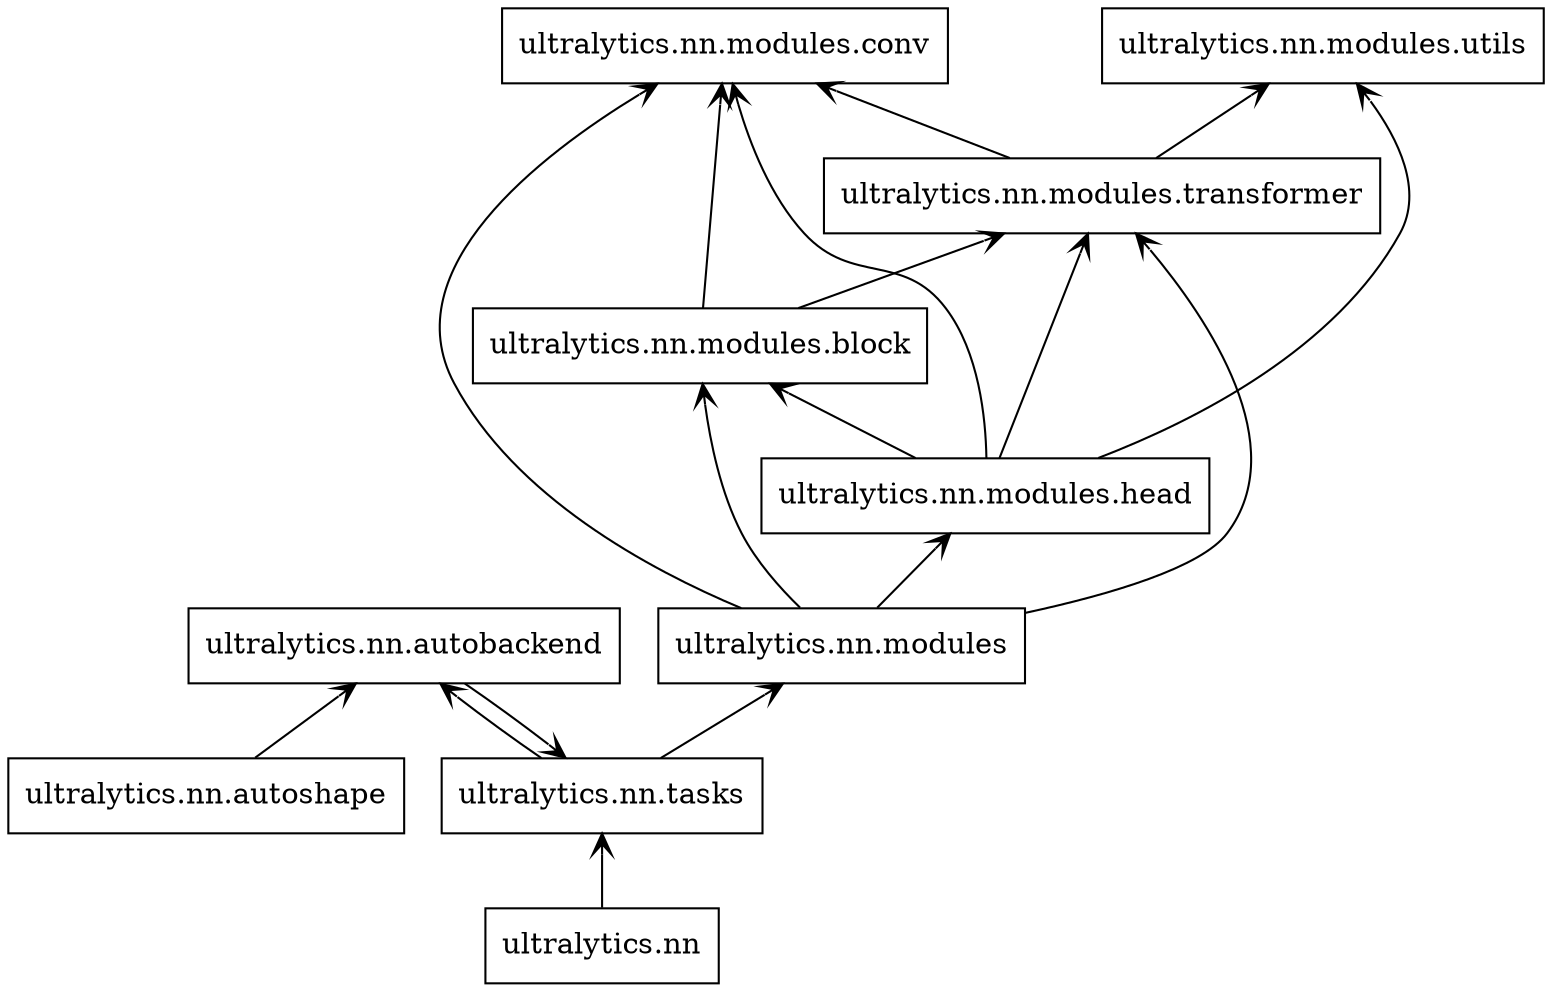 digraph "packages" {
rankdir=BT
charset="utf-8"
"ultralytics.nn" [color="black", label="ultralytics.nn", shape="box", style="solid"];
"ultralytics.nn.autobackend" [color="black", label="ultralytics.nn.autobackend", shape="box", style="solid"];
"ultralytics.nn.autoshape" [color="black", label="ultralytics.nn.autoshape", shape="box", style="solid"];
"ultralytics.nn.modules" [color="black", label="ultralytics.nn.modules", shape="box", style="solid"];
"ultralytics.nn.modules.block" [color="black", label="ultralytics.nn.modules.block", shape="box", style="solid"];
"ultralytics.nn.modules.conv" [color="black", label="ultralytics.nn.modules.conv", shape="box", style="solid"];
"ultralytics.nn.modules.head" [color="black", label="ultralytics.nn.modules.head", shape="box", style="solid"];
"ultralytics.nn.modules.transformer" [color="black", label="ultralytics.nn.modules.transformer", shape="box", style="solid"];
"ultralytics.nn.modules.utils" [color="black", label="ultralytics.nn.modules.utils", shape="box", style="solid"];
"ultralytics.nn.tasks" [color="black", label="ultralytics.nn.tasks", shape="box", style="solid"];
"ultralytics.nn" -> "ultralytics.nn.tasks" [arrowhead="open", arrowtail="none"];
"ultralytics.nn.autobackend" -> "ultralytics.nn.tasks" [arrowhead="open", arrowtail="none"];
"ultralytics.nn.autoshape" -> "ultralytics.nn.autobackend" [arrowhead="open", arrowtail="none"];
"ultralytics.nn.modules" -> "ultralytics.nn.modules.block" [arrowhead="open", arrowtail="none"];
"ultralytics.nn.modules" -> "ultralytics.nn.modules.conv" [arrowhead="open", arrowtail="none"];
"ultralytics.nn.modules" -> "ultralytics.nn.modules.head" [arrowhead="open", arrowtail="none"];
"ultralytics.nn.modules" -> "ultralytics.nn.modules.transformer" [arrowhead="open", arrowtail="none"];
"ultralytics.nn.modules.block" -> "ultralytics.nn.modules.conv" [arrowhead="open", arrowtail="none"];
"ultralytics.nn.modules.block" -> "ultralytics.nn.modules.transformer" [arrowhead="open", arrowtail="none"];
"ultralytics.nn.modules.head" -> "ultralytics.nn.modules.block" [arrowhead="open", arrowtail="none"];
"ultralytics.nn.modules.head" -> "ultralytics.nn.modules.conv" [arrowhead="open", arrowtail="none"];
"ultralytics.nn.modules.head" -> "ultralytics.nn.modules.transformer" [arrowhead="open", arrowtail="none"];
"ultralytics.nn.modules.head" -> "ultralytics.nn.modules.utils" [arrowhead="open", arrowtail="none"];
"ultralytics.nn.modules.transformer" -> "ultralytics.nn.modules.conv" [arrowhead="open", arrowtail="none"];
"ultralytics.nn.modules.transformer" -> "ultralytics.nn.modules.utils" [arrowhead="open", arrowtail="none"];
"ultralytics.nn.tasks" -> "ultralytics.nn.autobackend" [arrowhead="open", arrowtail="none"];
"ultralytics.nn.tasks" -> "ultralytics.nn.modules" [arrowhead="open", arrowtail="none"];
}
